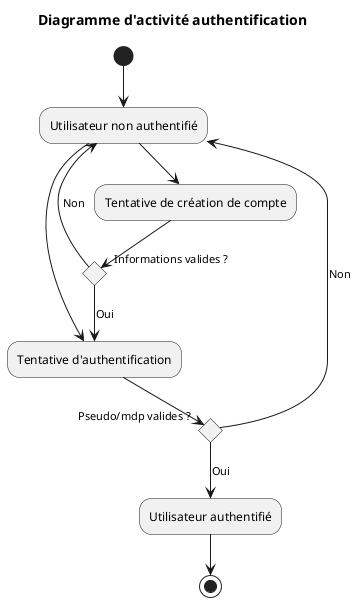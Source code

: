 @startuml
title Diagramme d'activité authentification

(*) -down-> "Utilisateur non authentifié"

"Utilisateur non authentifié" --> "Tentative d'authentification"

if "Pseudo/mdp valides ?" then
  -down->[Oui] "Utilisateur authentifié"
else
  -->[Non] "Utilisateur non authentifié"
endif

"Utilisateur non authentifié" -down-> "Tentative de création de compte"

if "Informations valides ?" then
  -down->[Oui] "Tentative d'authentification"
else
  -->[Non] "Utilisateur non authentifié"
endif

"Utilisateur authentifié" -->(*)
@enduml